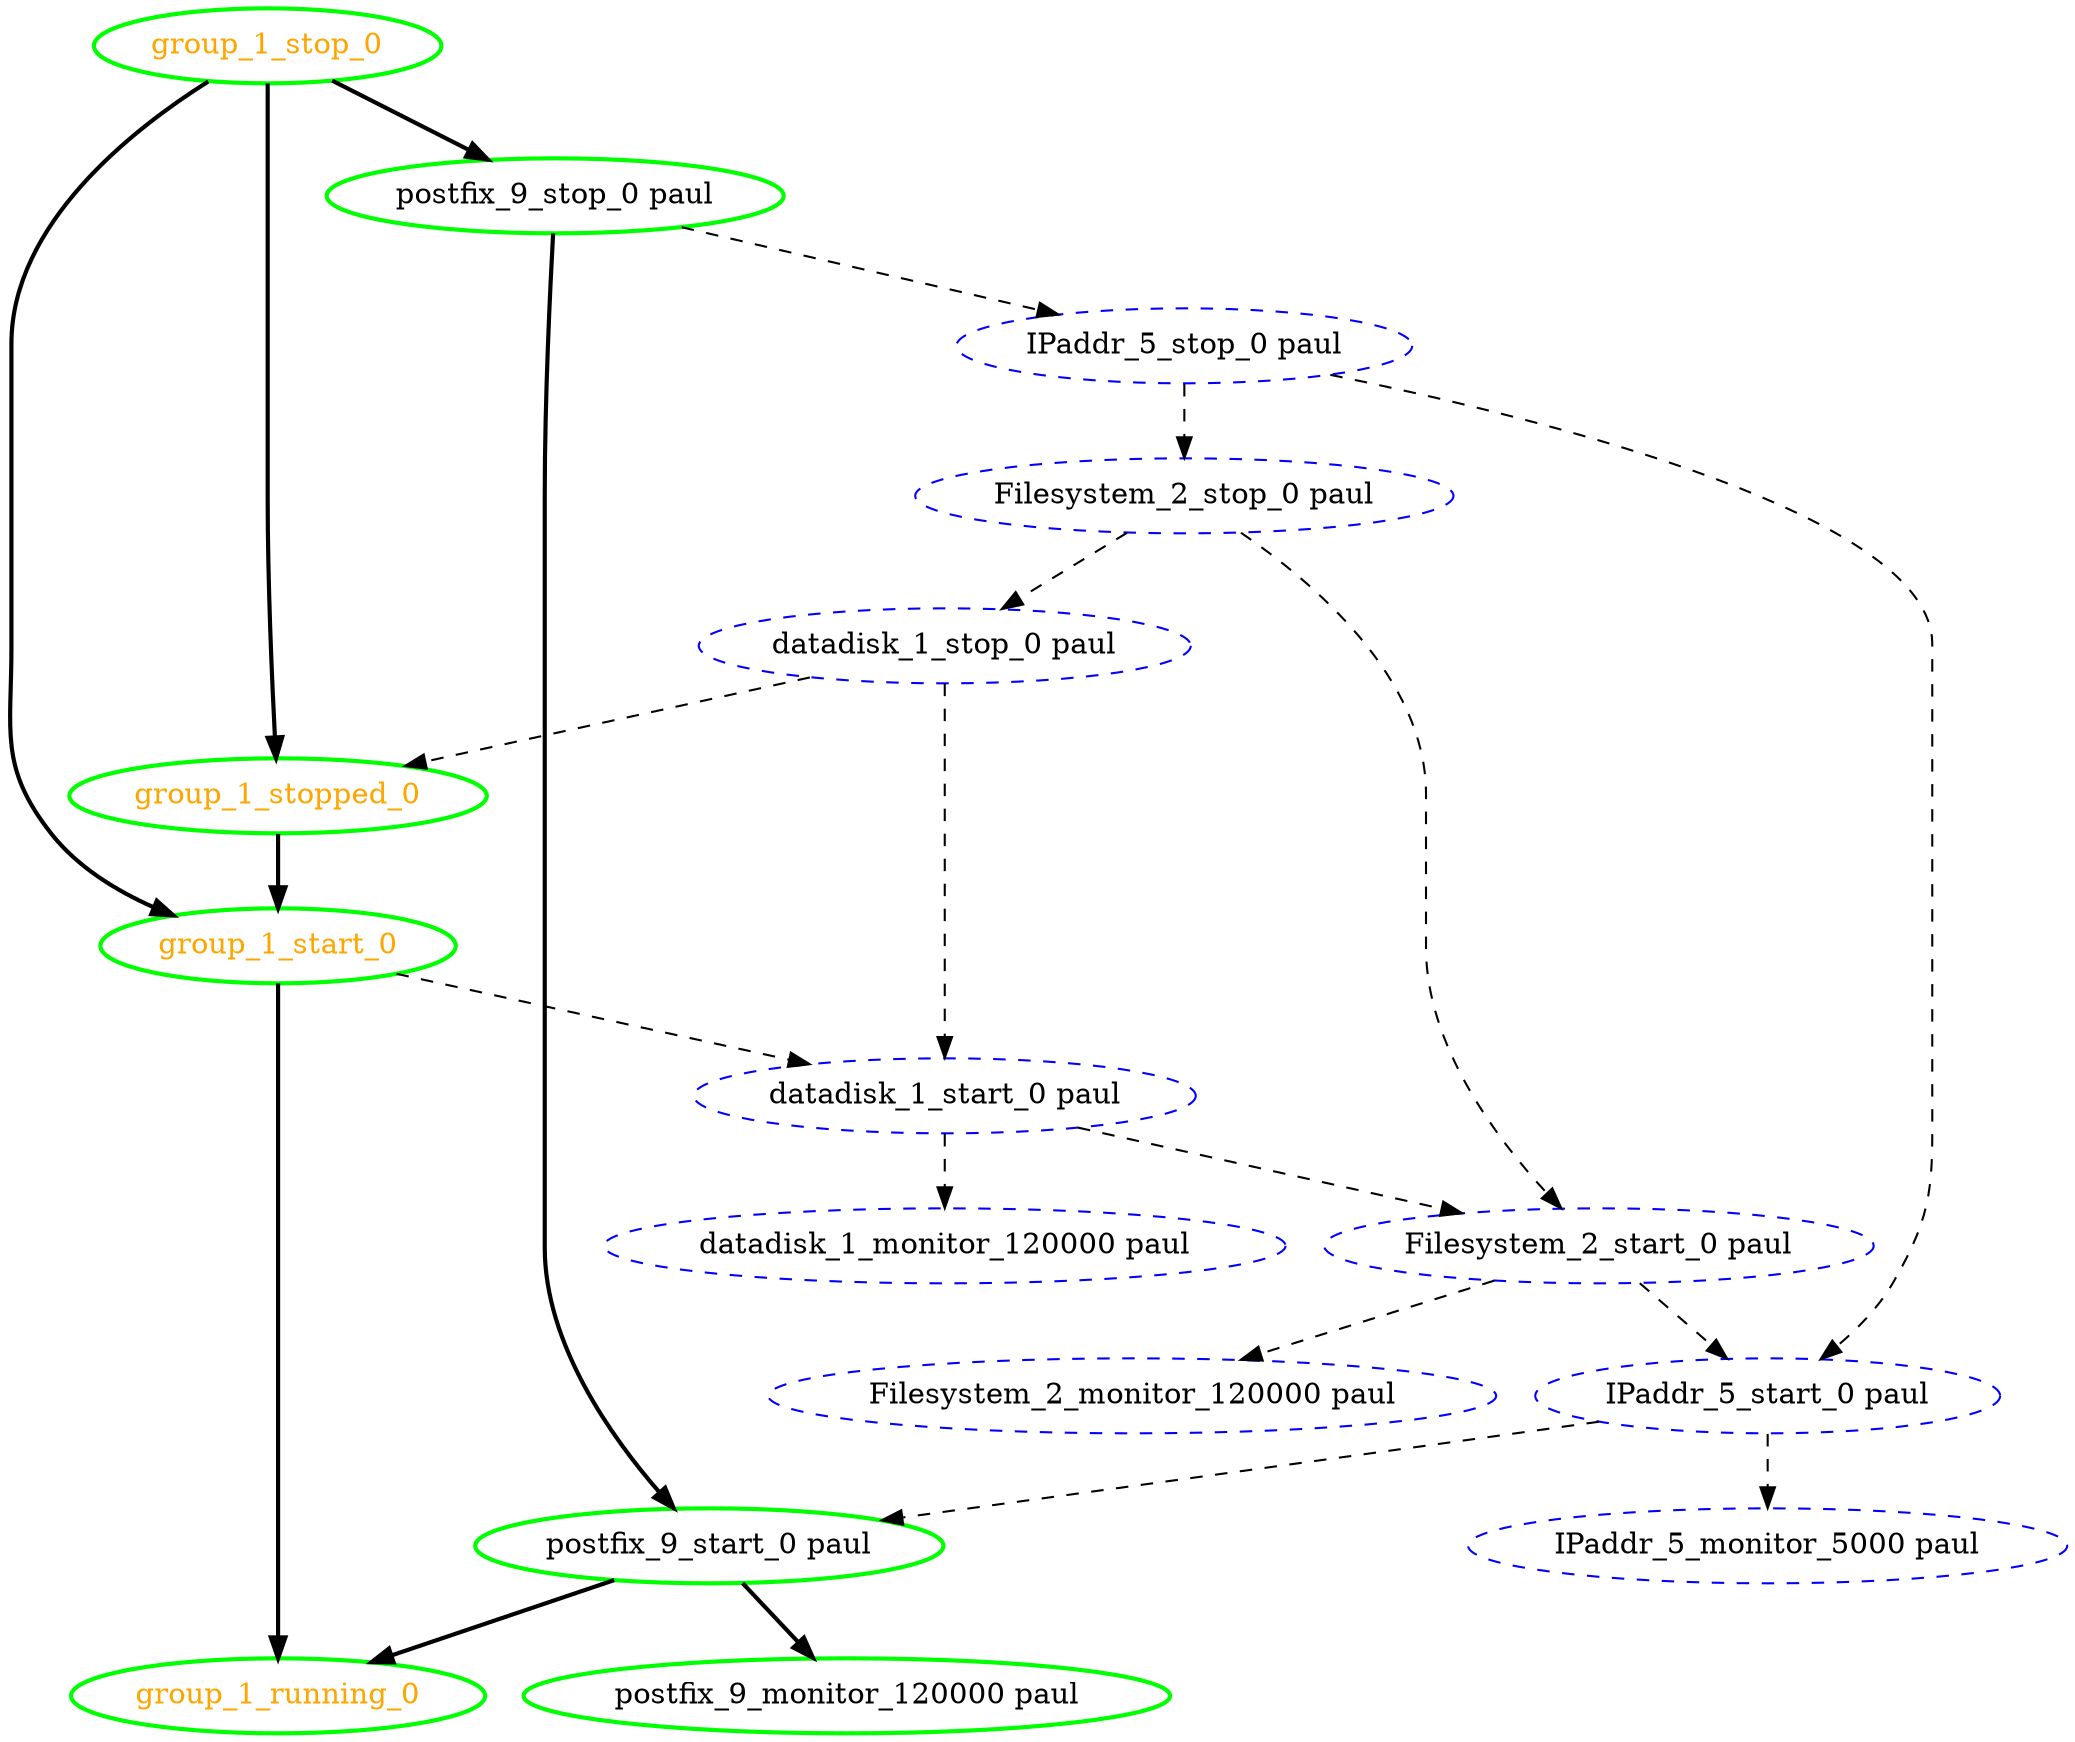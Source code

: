 digraph "g" {
	size = "30,30"
"Filesystem_2_monitor_120000 paul" [ style="dashed" color="blue" fontcolor="black" ]
"postfix_9_monitor_120000 paul" [ style=bold color="green" fontcolor="black" ]
"postfix_9_stop_0 paul" [ style=bold color="green" fontcolor="black" ]
"datadisk_1_monitor_120000 paul" [ style="dashed" color="blue" fontcolor="black" ]
"IPaddr_5_monitor_5000 paul" [ style="dashed" color="blue" fontcolor="black" ]
"datadisk_1_stop_0 paul" [ style="dashed" color="blue" fontcolor="black" ]
"datadisk_1_start_0 paul" [ style="dashed" color="blue" fontcolor="black" ]
"Filesystem_2_stop_0 paul" [ style="dashed" color="blue" fontcolor="black" ]
"Filesystem_2_start_0 paul" [ style="dashed" color="blue" fontcolor="black" ]
"IPaddr_5_stop_0 paul" [ style="dashed" color="blue" fontcolor="black" ]
"IPaddr_5_start_0 paul" [ style="dashed" color="blue" fontcolor="black" ]
"postfix_9_start_0 paul" [ style=bold color="green" fontcolor="black" ]
"group_1_start_0" [ style=bold color="green" fontcolor="orange" ]
"group_1_running_0" [ style=bold color="green" fontcolor="orange" ]
"group_1_stop_0" [ style=bold color="green" fontcolor="orange" ]
"group_1_stopped_0" [ style=bold color="green" fontcolor="orange" ]
"Filesystem_2_start_0 paul" -> "Filesystem_2_monitor_120000 paul" [ style = dashed]
"postfix_9_start_0 paul" -> "postfix_9_monitor_120000 paul" [ style = bold]
"group_1_stop_0" -> "postfix_9_stop_0 paul" [ style = bold]
"datadisk_1_start_0 paul" -> "datadisk_1_monitor_120000 paul" [ style = dashed]
"IPaddr_5_start_0 paul" -> "IPaddr_5_monitor_5000 paul" [ style = dashed]
"Filesystem_2_stop_0 paul" -> "datadisk_1_stop_0 paul" [ style = dashed]
"datadisk_1_stop_0 paul" -> "datadisk_1_start_0 paul" [ style = dashed]
"group_1_start_0" -> "datadisk_1_start_0 paul" [ style = dashed]
"IPaddr_5_stop_0 paul" -> "Filesystem_2_stop_0 paul" [ style = dashed]
"Filesystem_2_stop_0 paul" -> "Filesystem_2_start_0 paul" [ style = dashed]
"datadisk_1_start_0 paul" -> "Filesystem_2_start_0 paul" [ style = dashed]
"postfix_9_stop_0 paul" -> "IPaddr_5_stop_0 paul" [ style = dashed]
"IPaddr_5_stop_0 paul" -> "IPaddr_5_start_0 paul" [ style = dashed]
"Filesystem_2_start_0 paul" -> "IPaddr_5_start_0 paul" [ style = dashed]
"postfix_9_stop_0 paul" -> "postfix_9_start_0 paul" [ style = bold]
"IPaddr_5_start_0 paul" -> "postfix_9_start_0 paul" [ style = dashed]
"group_1_stop_0" -> "group_1_start_0" [ style = bold]
"group_1_stopped_0" -> "group_1_start_0" [ style = bold]
"postfix_9_start_0 paul" -> "group_1_running_0" [ style = bold]
"group_1_start_0" -> "group_1_running_0" [ style = bold]
"datadisk_1_stop_0 paul" -> "group_1_stopped_0" [ style = dashed]
"group_1_stop_0" -> "group_1_stopped_0" [ style = bold]
}
